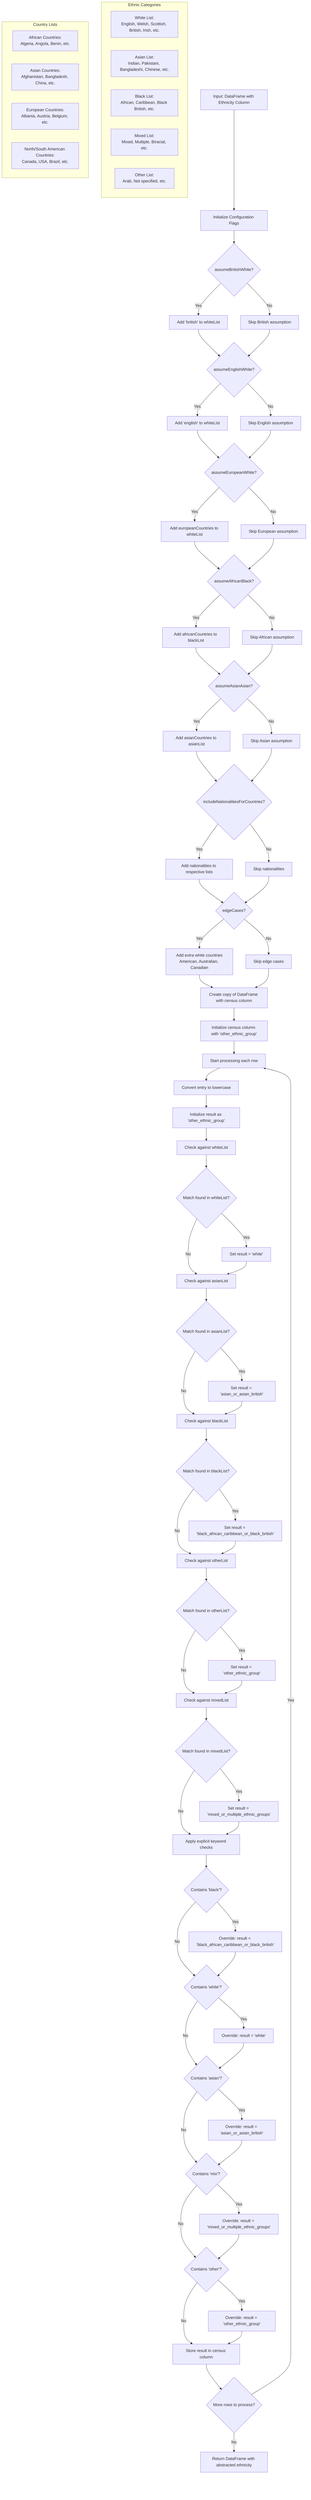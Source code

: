 flowchart TD
    A[Input: DataFrame with Ethnicity Column] --> B[Initialize Configuration Flags]
    B --> C{assumeBritishWhite?}
    C -->|Yes| D[Add 'british' to whiteList]
    C -->|No| E[Skip British assumption]
    D --> F{assumeEnglishWhite?}
    E --> F
    F -->|Yes| G[Add 'english' to whiteList]
    F -->|No| H[Skip English assumption]
    G --> I{assumeEuropeanWhite?}
    H --> I
    I -->|Yes| J[Add europeanCountries to whiteList]
    I -->|No| K[Skip European assumption]
    J --> L{assumeAfricanBlack?}
    K --> L
    L -->|Yes| M[Add africanCountries to blackList]
    L -->|No| N[Skip African assumption]
    M --> O{assumeAsianAsian?}
    N --> O
    O -->|Yes| P[Add asianCountries to asianList]
    O -->|No| Q[Skip Asian assumption]
    P --> R{includeNationalitiesForCountries?}
    Q --> R
    R -->|Yes| S[Add nationalities to respective lists]
    R -->|No| T[Skip nationalities]
    S --> U{edgeCases?}
    T --> U
    U -->|Yes| V[Add extra white countries<br/>American, Australian, Canadian]
    U -->|No| W[Skip edge cases]
    V --> X[Create copy of DataFrame with census column]
    W --> X
    X --> Y[Initialize census column with 'other_ethnic_group']
    Y --> Z[Start processing each row]
    Z --> AA[Convert entry to lowercase]
    AA --> BB[Initialize result as 'other_ethnic_group']
    BB --> CC[Check against whiteList]
    CC --> DD{Match found in whiteList?}
    DD -->|Yes| EE[Set result = 'white']
    DD -->|No| FF[Check against asianList]
    EE --> FF
    FF --> GG{Match found in asianList?}
    GG -->|Yes| HH[Set result = 'asian_or_asian_british']
    GG -->|No| II[Check against blackList]
    HH --> II
    II --> JJ{Match found in blackList?}
    JJ -->|Yes| KK[Set result = 'black_african_caribbean_or_black_british']
    JJ -->|No| LL[Check against otherList]
    KK --> LL
    LL --> MM{Match found in otherList?}
    MM -->|Yes| NN[Set result = 'other_ethnic_group']
    MM -->|No| OO[Check against mixedList]
    NN --> OO
    OO --> PP{Match found in mixedList?}
    PP -->|Yes| QQ[Set result = 'mixed_or_multiple_ethnic_groups']
    PP -->|No| RR[Apply explicit keyword checks]
    QQ --> RR
    RR --> SS{Contains 'black'?}
    SS -->|Yes| TT[Override: result = 'black_african_caribbean_or_black_british']
    SS -->|No| UU{Contains 'white'?}
    TT --> UU
    UU -->|Yes| VV[Override: result = 'white']
    UU -->|No| WW{Contains 'asian'?}
    VV --> WW
    WW -->|Yes| XX[Override: result = 'asian_or_asian_british']
    WW -->|No| YY{Contains 'mix'?}
    XX --> YY
    YY -->|Yes| ZZ[Override: result = 'mixed_or_multiple_ethnic_groups']
    YY -->|No| AAA{Contains 'other'?}
    ZZ --> AAA
    AAA -->|Yes| BBB[Override: result = 'other_ethnic_group']
    AAA -->|No| CCC[Store result in census column]
    BBB --> CCC
    CCC --> DDD{More rows to process?}
    DDD -->|Yes| Z
    DDD -->|No| EEE[Return DataFrame with abstracted ethnicity]
    
    subgraph "Ethnic Categories"
        FFF[White List:<br/>English, Welsh, Scottish, British, Irish, etc.]
        GGG[Asian List:<br/>Indian, Pakistani, Bangladeshi, Chinese, etc.]
        HHH[Black List:<br/>African, Caribbean, Black British, etc.]
        III[Mixed List:<br/>Mixed, Multiple, Biracial, etc.]
        JJJ[Other List:<br/>Arab, Not specified, etc.]
    end
    
    subgraph "Country Lists"
        KKK[African Countries:<br/>Algeria, Angola, Benin, etc.]
        LLL[Asian Countries:<br/>Afghanistan, Bangladesh, China, etc.]
        MMM[European Countries:<br/>Albania, Austria, Belgium, etc.]
        NNN[North/South American Countries:<br/>Canada, USA, Brazil, etc.]
    end